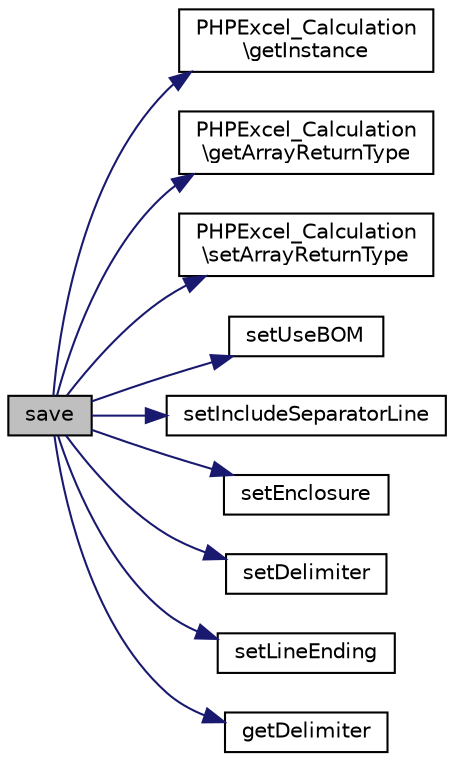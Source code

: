 digraph "save"
{
  edge [fontname="Helvetica",fontsize="10",labelfontname="Helvetica",labelfontsize="10"];
  node [fontname="Helvetica",fontsize="10",shape=record];
  rankdir="LR";
  Node17 [label="save",height=0.2,width=0.4,color="black", fillcolor="grey75", style="filled", fontcolor="black"];
  Node17 -> Node18 [color="midnightblue",fontsize="10",style="solid",fontname="Helvetica"];
  Node18 [label="PHPExcel_Calculation\l\\getInstance",height=0.2,width=0.4,color="black", fillcolor="white", style="filled",URL="$class_p_h_p_excel___calculation.html#a8bfbadeff4d146fadfef867cd1f5526d"];
  Node17 -> Node19 [color="midnightblue",fontsize="10",style="solid",fontname="Helvetica"];
  Node19 [label="PHPExcel_Calculation\l\\getArrayReturnType",height=0.2,width=0.4,color="black", fillcolor="white", style="filled",URL="$class_p_h_p_excel___calculation.html#a7da5ac6c3e8ce1a9cd9e9d358edab0da"];
  Node17 -> Node20 [color="midnightblue",fontsize="10",style="solid",fontname="Helvetica"];
  Node20 [label="PHPExcel_Calculation\l\\setArrayReturnType",height=0.2,width=0.4,color="black", fillcolor="white", style="filled",URL="$class_p_h_p_excel___calculation.html#abb388070bc402b8fb947320520dc774c"];
  Node17 -> Node21 [color="midnightblue",fontsize="10",style="solid",fontname="Helvetica"];
  Node21 [label="setUseBOM",height=0.2,width=0.4,color="black", fillcolor="white", style="filled",URL="$class_p_h_p_excel___writer___c_s_v.html#a48887de48c9e9018b8eeb3b98f1f8f73"];
  Node17 -> Node22 [color="midnightblue",fontsize="10",style="solid",fontname="Helvetica"];
  Node22 [label="setIncludeSeparatorLine",height=0.2,width=0.4,color="black", fillcolor="white", style="filled",URL="$class_p_h_p_excel___writer___c_s_v.html#a68b90a48392682c7095a9cfa29aedeb7"];
  Node17 -> Node23 [color="midnightblue",fontsize="10",style="solid",fontname="Helvetica"];
  Node23 [label="setEnclosure",height=0.2,width=0.4,color="black", fillcolor="white", style="filled",URL="$class_p_h_p_excel___writer___c_s_v.html#a490c12c8c761ead393827532f60338c3"];
  Node17 -> Node24 [color="midnightblue",fontsize="10",style="solid",fontname="Helvetica"];
  Node24 [label="setDelimiter",height=0.2,width=0.4,color="black", fillcolor="white", style="filled",URL="$class_p_h_p_excel___writer___c_s_v.html#acd6ce580054d0467b7de0e49b429ddb9"];
  Node17 -> Node25 [color="midnightblue",fontsize="10",style="solid",fontname="Helvetica"];
  Node25 [label="setLineEnding",height=0.2,width=0.4,color="black", fillcolor="white", style="filled",URL="$class_p_h_p_excel___writer___c_s_v.html#a438d4c15d3a108ee7f0621628fdeb99a"];
  Node17 -> Node26 [color="midnightblue",fontsize="10",style="solid",fontname="Helvetica"];
  Node26 [label="getDelimiter",height=0.2,width=0.4,color="black", fillcolor="white", style="filled",URL="$class_p_h_p_excel___writer___c_s_v.html#a3d1664a2495adc568d953287640ea585"];
}

